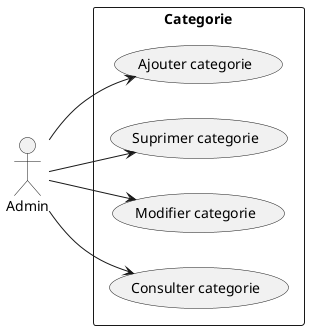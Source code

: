 @startuml Categorie
left to right direction
actor "Admin" as fc
rectangle Categorie {
  usecase "Ajouter categorie" as UC1
  usecase "Suprimer categorie" as UC2
  usecase "Modifier categorie" as UC3
  usecase "Consulter categorie" as UC4

}
fc --> UC1
fc --> UC2
fc --> UC3
fc --> UC4
@enduml
